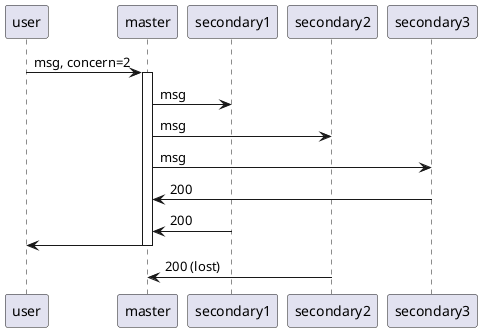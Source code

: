 @startuml
user -> master: msg, concern=2

activate master
master -> secondary1: msg
master -> secondary2: msg
master -> secondary3: msg

'as_completed

master <- secondary3 : 200
master <- secondary1 : 200

'2 responses received, concern=2, returning
user  <- master
deactivate master

master <- secondary2 : 200 (lost)


@enduml

